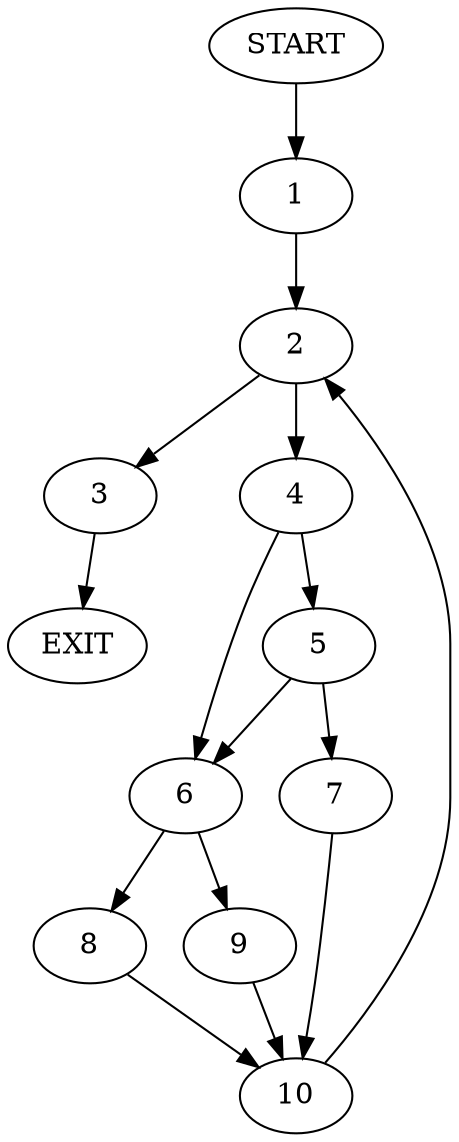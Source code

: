 digraph {
0 [label="START"]
11 [label="EXIT"]
0 -> 1
1 -> 2
2 -> 3
2 -> 4
4 -> 5
4 -> 6
3 -> 11
5 -> 6
5 -> 7
6 -> 8
6 -> 9
7 -> 10
10 -> 2
8 -> 10
9 -> 10
}
